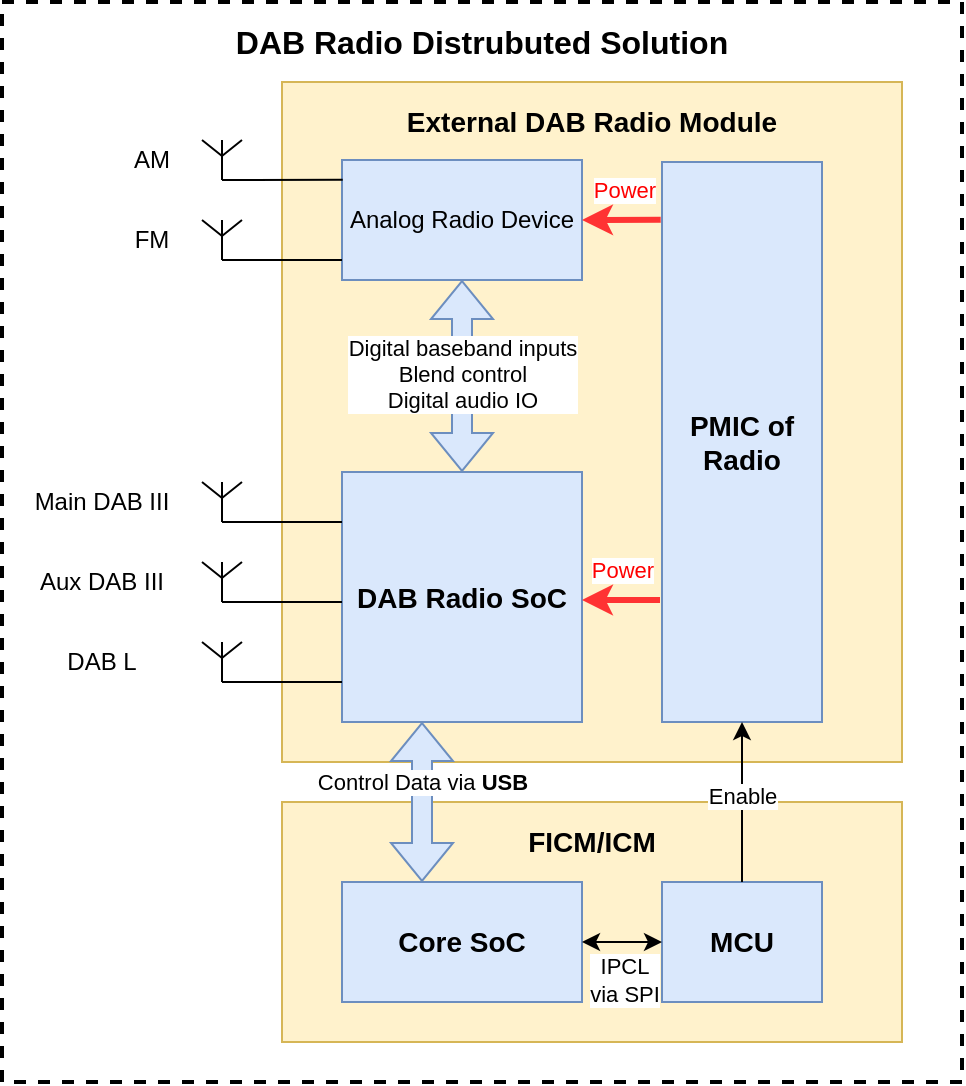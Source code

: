 <mxfile version="22.1.2" type="device">
  <diagram name="Page-1" id="FSHC25hI3ibEtvzKHOPW">
    <mxGraphModel dx="1042" dy="663" grid="1" gridSize="10" guides="1" tooltips="1" connect="1" arrows="1" fold="1" page="1" pageScale="1" pageWidth="1100" pageHeight="850" math="0" shadow="0">
      <root>
        <mxCell id="0" />
        <mxCell id="1" parent="0" />
        <mxCell id="ltBI6yAsDtgGFImxuA6Q-1" value="" style="rounded=0;whiteSpace=wrap;html=1;fillColor=none;dashed=1;strokeWidth=2;" vertex="1" parent="1">
          <mxGeometry x="240" y="40" width="480" height="540" as="geometry" />
        </mxCell>
        <mxCell id="ltBI6yAsDtgGFImxuA6Q-2" value="" style="rounded=0;whiteSpace=wrap;html=1;fillColor=#fff2cc;strokeColor=#d6b656;labelPosition=center;verticalLabelPosition=top;align=center;verticalAlign=bottom;" vertex="1" parent="1">
          <mxGeometry x="380" y="80" width="310" height="340" as="geometry" />
        </mxCell>
        <mxCell id="ltBI6yAsDtgGFImxuA6Q-3" value="DAB Radio Distrubuted Solution" style="text;strokeColor=none;align=center;fillColor=none;html=1;verticalAlign=middle;whiteSpace=wrap;rounded=0;fontSize=16;fontStyle=1" vertex="1" parent="1">
          <mxGeometry x="240" y="40" width="480" height="40" as="geometry" />
        </mxCell>
        <mxCell id="ltBI6yAsDtgGFImxuA6Q-4" value="" style="rounded=0;whiteSpace=wrap;html=1;fillColor=#fff2cc;strokeColor=#d6b656;labelPosition=center;verticalLabelPosition=top;align=center;verticalAlign=bottom;" vertex="1" parent="1">
          <mxGeometry x="380" y="440" width="310" height="120" as="geometry" />
        </mxCell>
        <mxCell id="ltBI6yAsDtgGFImxuA6Q-5" value="Core SoC" style="rounded=0;whiteSpace=wrap;html=1;fillColor=#dae8fc;strokeColor=#6c8ebf;fontSize=14;fontStyle=1" vertex="1" parent="1">
          <mxGeometry x="410" y="480" width="120" height="60" as="geometry" />
        </mxCell>
        <mxCell id="ltBI6yAsDtgGFImxuA6Q-6" value="DAB Radio SoC" style="rounded=0;whiteSpace=wrap;html=1;fillColor=#dae8fc;strokeColor=#6c8ebf;fontSize=14;fontStyle=1" vertex="1" parent="1">
          <mxGeometry x="410" y="275" width="120" height="125" as="geometry" />
        </mxCell>
        <mxCell id="ltBI6yAsDtgGFImxuA6Q-7" value="Analog Radio Device" style="rounded=0;whiteSpace=wrap;html=1;fillColor=#dae8fc;strokeColor=#6c8ebf;" vertex="1" parent="1">
          <mxGeometry x="410" y="119" width="120" height="60" as="geometry" />
        </mxCell>
        <mxCell id="ltBI6yAsDtgGFImxuA6Q-8" value="" style="verticalLabelPosition=bottom;shadow=0;dashed=0;align=center;html=1;verticalAlign=top;shape=mxgraph.electrical.radio.aerial_-_antenna_1;" vertex="1" parent="1">
          <mxGeometry x="340" y="109" width="20" height="20" as="geometry" />
        </mxCell>
        <mxCell id="ltBI6yAsDtgGFImxuA6Q-9" value="" style="endArrow=none;html=1;rounded=0;exitX=0.5;exitY=1;exitDx=0;exitDy=0;exitPerimeter=0;entryX=0.003;entryY=0.165;entryDx=0;entryDy=0;entryPerimeter=0;" edge="1" parent="1" source="ltBI6yAsDtgGFImxuA6Q-8" target="ltBI6yAsDtgGFImxuA6Q-7">
          <mxGeometry width="50" height="50" relative="1" as="geometry">
            <mxPoint x="320" y="174" as="sourcePoint" />
            <mxPoint x="370" y="124" as="targetPoint" />
          </mxGeometry>
        </mxCell>
        <mxCell id="ltBI6yAsDtgGFImxuA6Q-10" value="" style="verticalLabelPosition=bottom;shadow=0;dashed=0;align=center;html=1;verticalAlign=top;shape=mxgraph.electrical.radio.aerial_-_antenna_1;" vertex="1" parent="1">
          <mxGeometry x="340" y="149" width="20" height="20" as="geometry" />
        </mxCell>
        <mxCell id="ltBI6yAsDtgGFImxuA6Q-11" value="" style="endArrow=none;html=1;rounded=0;exitX=0.5;exitY=1;exitDx=0;exitDy=0;exitPerimeter=0;entryX=0.003;entryY=0.165;entryDx=0;entryDy=0;entryPerimeter=0;" edge="1" parent="1" source="ltBI6yAsDtgGFImxuA6Q-10">
          <mxGeometry width="50" height="50" relative="1" as="geometry">
            <mxPoint x="320" y="214" as="sourcePoint" />
            <mxPoint x="410" y="169" as="targetPoint" />
          </mxGeometry>
        </mxCell>
        <mxCell id="ltBI6yAsDtgGFImxuA6Q-12" value="AM" style="text;strokeColor=none;align=center;fillColor=none;html=1;verticalAlign=middle;whiteSpace=wrap;rounded=0;" vertex="1" parent="1">
          <mxGeometry x="300" y="104" width="30" height="30" as="geometry" />
        </mxCell>
        <mxCell id="ltBI6yAsDtgGFImxuA6Q-13" value="FM" style="text;strokeColor=none;align=center;fillColor=none;html=1;verticalAlign=middle;whiteSpace=wrap;rounded=0;" vertex="1" parent="1">
          <mxGeometry x="300" y="144" width="30" height="30" as="geometry" />
        </mxCell>
        <mxCell id="ltBI6yAsDtgGFImxuA6Q-14" value="" style="endArrow=none;html=1;rounded=0;exitX=0.5;exitY=1;exitDx=0;exitDy=0;exitPerimeter=0;entryX=0.003;entryY=0.165;entryDx=0;entryDy=0;entryPerimeter=0;" edge="1" parent="1" source="ltBI6yAsDtgGFImxuA6Q-15">
          <mxGeometry width="50" height="50" relative="1" as="geometry">
            <mxPoint x="320" y="345" as="sourcePoint" />
            <mxPoint x="410" y="300" as="targetPoint" />
          </mxGeometry>
        </mxCell>
        <mxCell id="ltBI6yAsDtgGFImxuA6Q-15" value="" style="verticalLabelPosition=bottom;shadow=0;dashed=0;align=center;html=1;verticalAlign=top;shape=mxgraph.electrical.radio.aerial_-_antenna_1;" vertex="1" parent="1">
          <mxGeometry x="340" y="280" width="20" height="20" as="geometry" />
        </mxCell>
        <mxCell id="ltBI6yAsDtgGFImxuA6Q-16" value="" style="endArrow=none;html=1;rounded=0;exitX=0.5;exitY=1;exitDx=0;exitDy=0;exitPerimeter=0;entryX=0.003;entryY=0.165;entryDx=0;entryDy=0;entryPerimeter=0;" edge="1" parent="1" source="ltBI6yAsDtgGFImxuA6Q-17">
          <mxGeometry width="50" height="50" relative="1" as="geometry">
            <mxPoint x="320" y="385" as="sourcePoint" />
            <mxPoint x="410" y="340" as="targetPoint" />
          </mxGeometry>
        </mxCell>
        <mxCell id="ltBI6yAsDtgGFImxuA6Q-17" value="" style="verticalLabelPosition=bottom;shadow=0;dashed=0;align=center;html=1;verticalAlign=top;shape=mxgraph.electrical.radio.aerial_-_antenna_1;" vertex="1" parent="1">
          <mxGeometry x="340" y="320" width="20" height="20" as="geometry" />
        </mxCell>
        <mxCell id="ltBI6yAsDtgGFImxuA6Q-18" value="" style="endArrow=none;html=1;rounded=0;exitX=0.5;exitY=1;exitDx=0;exitDy=0;exitPerimeter=0;entryX=0.003;entryY=0.165;entryDx=0;entryDy=0;entryPerimeter=0;" edge="1" parent="1" source="ltBI6yAsDtgGFImxuA6Q-19">
          <mxGeometry width="50" height="50" relative="1" as="geometry">
            <mxPoint x="320" y="425" as="sourcePoint" />
            <mxPoint x="410" y="380" as="targetPoint" />
          </mxGeometry>
        </mxCell>
        <mxCell id="ltBI6yAsDtgGFImxuA6Q-19" value="" style="verticalLabelPosition=bottom;shadow=0;dashed=0;align=center;html=1;verticalAlign=top;shape=mxgraph.electrical.radio.aerial_-_antenna_1;" vertex="1" parent="1">
          <mxGeometry x="340" y="360" width="20" height="20" as="geometry" />
        </mxCell>
        <mxCell id="ltBI6yAsDtgGFImxuA6Q-20" value="Main DAB III" style="text;strokeColor=none;align=center;fillColor=none;html=1;verticalAlign=middle;whiteSpace=wrap;rounded=0;" vertex="1" parent="1">
          <mxGeometry x="250" y="280" width="80" height="20" as="geometry" />
        </mxCell>
        <mxCell id="ltBI6yAsDtgGFImxuA6Q-21" value="Aux DAB III" style="text;strokeColor=none;align=center;fillColor=none;html=1;verticalAlign=middle;whiteSpace=wrap;rounded=0;" vertex="1" parent="1">
          <mxGeometry x="250" y="320" width="80" height="20" as="geometry" />
        </mxCell>
        <mxCell id="ltBI6yAsDtgGFImxuA6Q-22" value="DAB L" style="text;strokeColor=none;align=center;fillColor=none;html=1;verticalAlign=middle;whiteSpace=wrap;rounded=0;" vertex="1" parent="1">
          <mxGeometry x="250" y="360" width="80" height="20" as="geometry" />
        </mxCell>
        <mxCell id="ltBI6yAsDtgGFImxuA6Q-23" value="" style="shape=flexArrow;endArrow=classic;startArrow=classic;html=1;rounded=0;fillColor=#dae8fc;strokeColor=#6c8ebf;entryX=0.5;entryY=1;entryDx=0;entryDy=0;" edge="1" parent="1" target="ltBI6yAsDtgGFImxuA6Q-7">
          <mxGeometry width="100" height="100" relative="1" as="geometry">
            <mxPoint x="470" y="275" as="sourcePoint" />
            <mxPoint x="469.66" y="215" as="targetPoint" />
          </mxGeometry>
        </mxCell>
        <mxCell id="ltBI6yAsDtgGFImxuA6Q-24" value="Digital baseband inputs&lt;br&gt;Blend control&lt;br&gt;Digital audio IO" style="edgeLabel;html=1;align=center;verticalAlign=middle;resizable=0;points=[];" vertex="1" connectable="0" parent="ltBI6yAsDtgGFImxuA6Q-23">
          <mxGeometry x="0.546" y="-9" relative="1" as="geometry">
            <mxPoint x="-9" y="25" as="offset" />
          </mxGeometry>
        </mxCell>
        <mxCell id="ltBI6yAsDtgGFImxuA6Q-25" value="FICM/ICM" style="text;strokeColor=none;align=center;fillColor=none;html=1;verticalAlign=middle;whiteSpace=wrap;rounded=0;fontSize=14;fontStyle=1" vertex="1" parent="1">
          <mxGeometry x="380" y="440" width="310" height="40" as="geometry" />
        </mxCell>
        <mxCell id="ltBI6yAsDtgGFImxuA6Q-26" value="MCU" style="rounded=0;whiteSpace=wrap;html=1;fillColor=#dae8fc;strokeColor=#6c8ebf;fontSize=14;fontStyle=1" vertex="1" parent="1">
          <mxGeometry x="570" y="480" width="80" height="60" as="geometry" />
        </mxCell>
        <mxCell id="ltBI6yAsDtgGFImxuA6Q-27" value="" style="shape=flexArrow;endArrow=classic;startArrow=classic;html=1;rounded=0;fillColor=#dae8fc;strokeColor=#6c8ebf;" edge="1" parent="1">
          <mxGeometry width="100" height="100" relative="1" as="geometry">
            <mxPoint x="450" y="480" as="sourcePoint" />
            <mxPoint x="450" y="400" as="targetPoint" />
          </mxGeometry>
        </mxCell>
        <mxCell id="ltBI6yAsDtgGFImxuA6Q-28" value="Control Data via &lt;b&gt;USB&lt;/b&gt;" style="edgeLabel;html=1;align=center;verticalAlign=middle;resizable=0;points=[];" vertex="1" connectable="0" parent="ltBI6yAsDtgGFImxuA6Q-27">
          <mxGeometry x="0.546" y="-9" relative="1" as="geometry">
            <mxPoint x="-9" y="12" as="offset" />
          </mxGeometry>
        </mxCell>
        <mxCell id="ltBI6yAsDtgGFImxuA6Q-29" value="" style="endArrow=classic;html=1;rounded=0;exitX=1;exitY=0.5;exitDx=0;exitDy=0;entryX=0;entryY=0.5;entryDx=0;entryDy=0;startArrow=classic;startFill=1;" edge="1" parent="1" source="ltBI6yAsDtgGFImxuA6Q-5" target="ltBI6yAsDtgGFImxuA6Q-26">
          <mxGeometry width="50" height="50" relative="1" as="geometry">
            <mxPoint x="320" y="539" as="sourcePoint" />
            <mxPoint x="320" y="461" as="targetPoint" />
          </mxGeometry>
        </mxCell>
        <mxCell id="ltBI6yAsDtgGFImxuA6Q-30" value="IPCL&lt;br&gt;via SPI" style="edgeLabel;html=1;align=center;verticalAlign=middle;resizable=0;points=[];" vertex="1" connectable="0" parent="ltBI6yAsDtgGFImxuA6Q-29">
          <mxGeometry x="0.222" y="-2" relative="1" as="geometry">
            <mxPoint x="-4" y="17" as="offset" />
          </mxGeometry>
        </mxCell>
        <mxCell id="ltBI6yAsDtgGFImxuA6Q-31" value="External DAB Radio Module" style="text;strokeColor=none;align=center;fillColor=none;html=1;verticalAlign=middle;whiteSpace=wrap;rounded=0;fontSize=14;fontStyle=1" vertex="1" parent="1">
          <mxGeometry x="380" y="80" width="310" height="40" as="geometry" />
        </mxCell>
        <mxCell id="ltBI6yAsDtgGFImxuA6Q-32" value="PMIC of Radio" style="rounded=0;whiteSpace=wrap;html=1;fillColor=#dae8fc;strokeColor=#6c8ebf;fontSize=14;fontStyle=1" vertex="1" parent="1">
          <mxGeometry x="570" y="120" width="80" height="280" as="geometry" />
        </mxCell>
        <mxCell id="ltBI6yAsDtgGFImxuA6Q-33" value="" style="endArrow=classic;html=1;rounded=0;exitX=-0.008;exitY=0.103;exitDx=0;exitDy=0;exitPerimeter=0;entryX=1;entryY=0.5;entryDx=0;entryDy=0;strokeWidth=3;strokeColor=#FF3333;" edge="1" parent="1" source="ltBI6yAsDtgGFImxuA6Q-32">
          <mxGeometry width="50" height="50" relative="1" as="geometry">
            <mxPoint x="709.28" y="468.25" as="sourcePoint" />
            <mxPoint x="530" y="149" as="targetPoint" />
          </mxGeometry>
        </mxCell>
        <mxCell id="ltBI6yAsDtgGFImxuA6Q-34" value="Power" style="edgeLabel;html=1;align=center;verticalAlign=middle;resizable=0;points=[];fontColor=#FF0000;" vertex="1" connectable="0" parent="ltBI6yAsDtgGFImxuA6Q-33">
          <mxGeometry x="0.222" y="-2" relative="1" as="geometry">
            <mxPoint x="5" y="-13" as="offset" />
          </mxGeometry>
        </mxCell>
        <mxCell id="ltBI6yAsDtgGFImxuA6Q-35" value="" style="endArrow=classic;html=1;rounded=0;exitX=-0.008;exitY=0.103;exitDx=0;exitDy=0;exitPerimeter=0;entryX=1;entryY=0.5;entryDx=0;entryDy=0;strokeWidth=3;strokeColor=#FF3333;" edge="1" parent="1">
          <mxGeometry width="50" height="50" relative="1" as="geometry">
            <mxPoint x="569" y="339" as="sourcePoint" />
            <mxPoint x="530" y="339" as="targetPoint" />
          </mxGeometry>
        </mxCell>
        <mxCell id="ltBI6yAsDtgGFImxuA6Q-36" value="Power" style="edgeLabel;html=1;align=center;verticalAlign=middle;resizable=0;points=[];fontColor=#FF0000;" vertex="1" connectable="0" parent="ltBI6yAsDtgGFImxuA6Q-35">
          <mxGeometry x="0.222" y="-2" relative="1" as="geometry">
            <mxPoint x="5" y="-13" as="offset" />
          </mxGeometry>
        </mxCell>
        <mxCell id="ltBI6yAsDtgGFImxuA6Q-37" value="" style="endArrow=classic;html=1;rounded=0;exitX=0.5;exitY=0;exitDx=0;exitDy=0;entryX=0.5;entryY=1;entryDx=0;entryDy=0;" edge="1" parent="1" source="ltBI6yAsDtgGFImxuA6Q-26" target="ltBI6yAsDtgGFImxuA6Q-32">
          <mxGeometry width="50" height="50" relative="1" as="geometry">
            <mxPoint x="640" y="375" as="sourcePoint" />
            <mxPoint x="720" y="265" as="targetPoint" />
            <Array as="points" />
          </mxGeometry>
        </mxCell>
        <mxCell id="ltBI6yAsDtgGFImxuA6Q-38" value="Enable" style="edgeLabel;html=1;align=center;verticalAlign=middle;resizable=0;points=[];" vertex="1" connectable="0" parent="ltBI6yAsDtgGFImxuA6Q-37">
          <mxGeometry x="0.222" y="-2" relative="1" as="geometry">
            <mxPoint x="-2" y="6" as="offset" />
          </mxGeometry>
        </mxCell>
      </root>
    </mxGraphModel>
  </diagram>
</mxfile>

